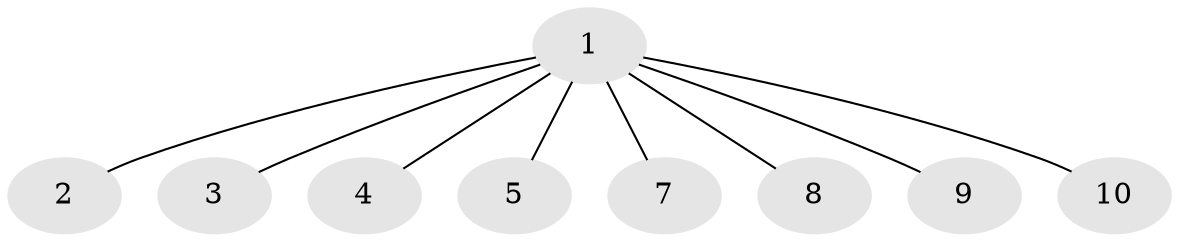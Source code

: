 // Generated by graph-tools (version 1.1) at 2025/48/06/23/25 03:48:21]
// undirected, 9 vertices, 8 edges
graph export_dot {
graph [start="1"]
  node [color=gray90,style=filled];
  1 [super="+6"];
  2;
  3;
  4;
  5;
  7;
  8;
  9;
  10;
  1 -- 2;
  1 -- 3;
  1 -- 4;
  1 -- 5;
  1 -- 7;
  1 -- 8;
  1 -- 9;
  1 -- 10;
}
